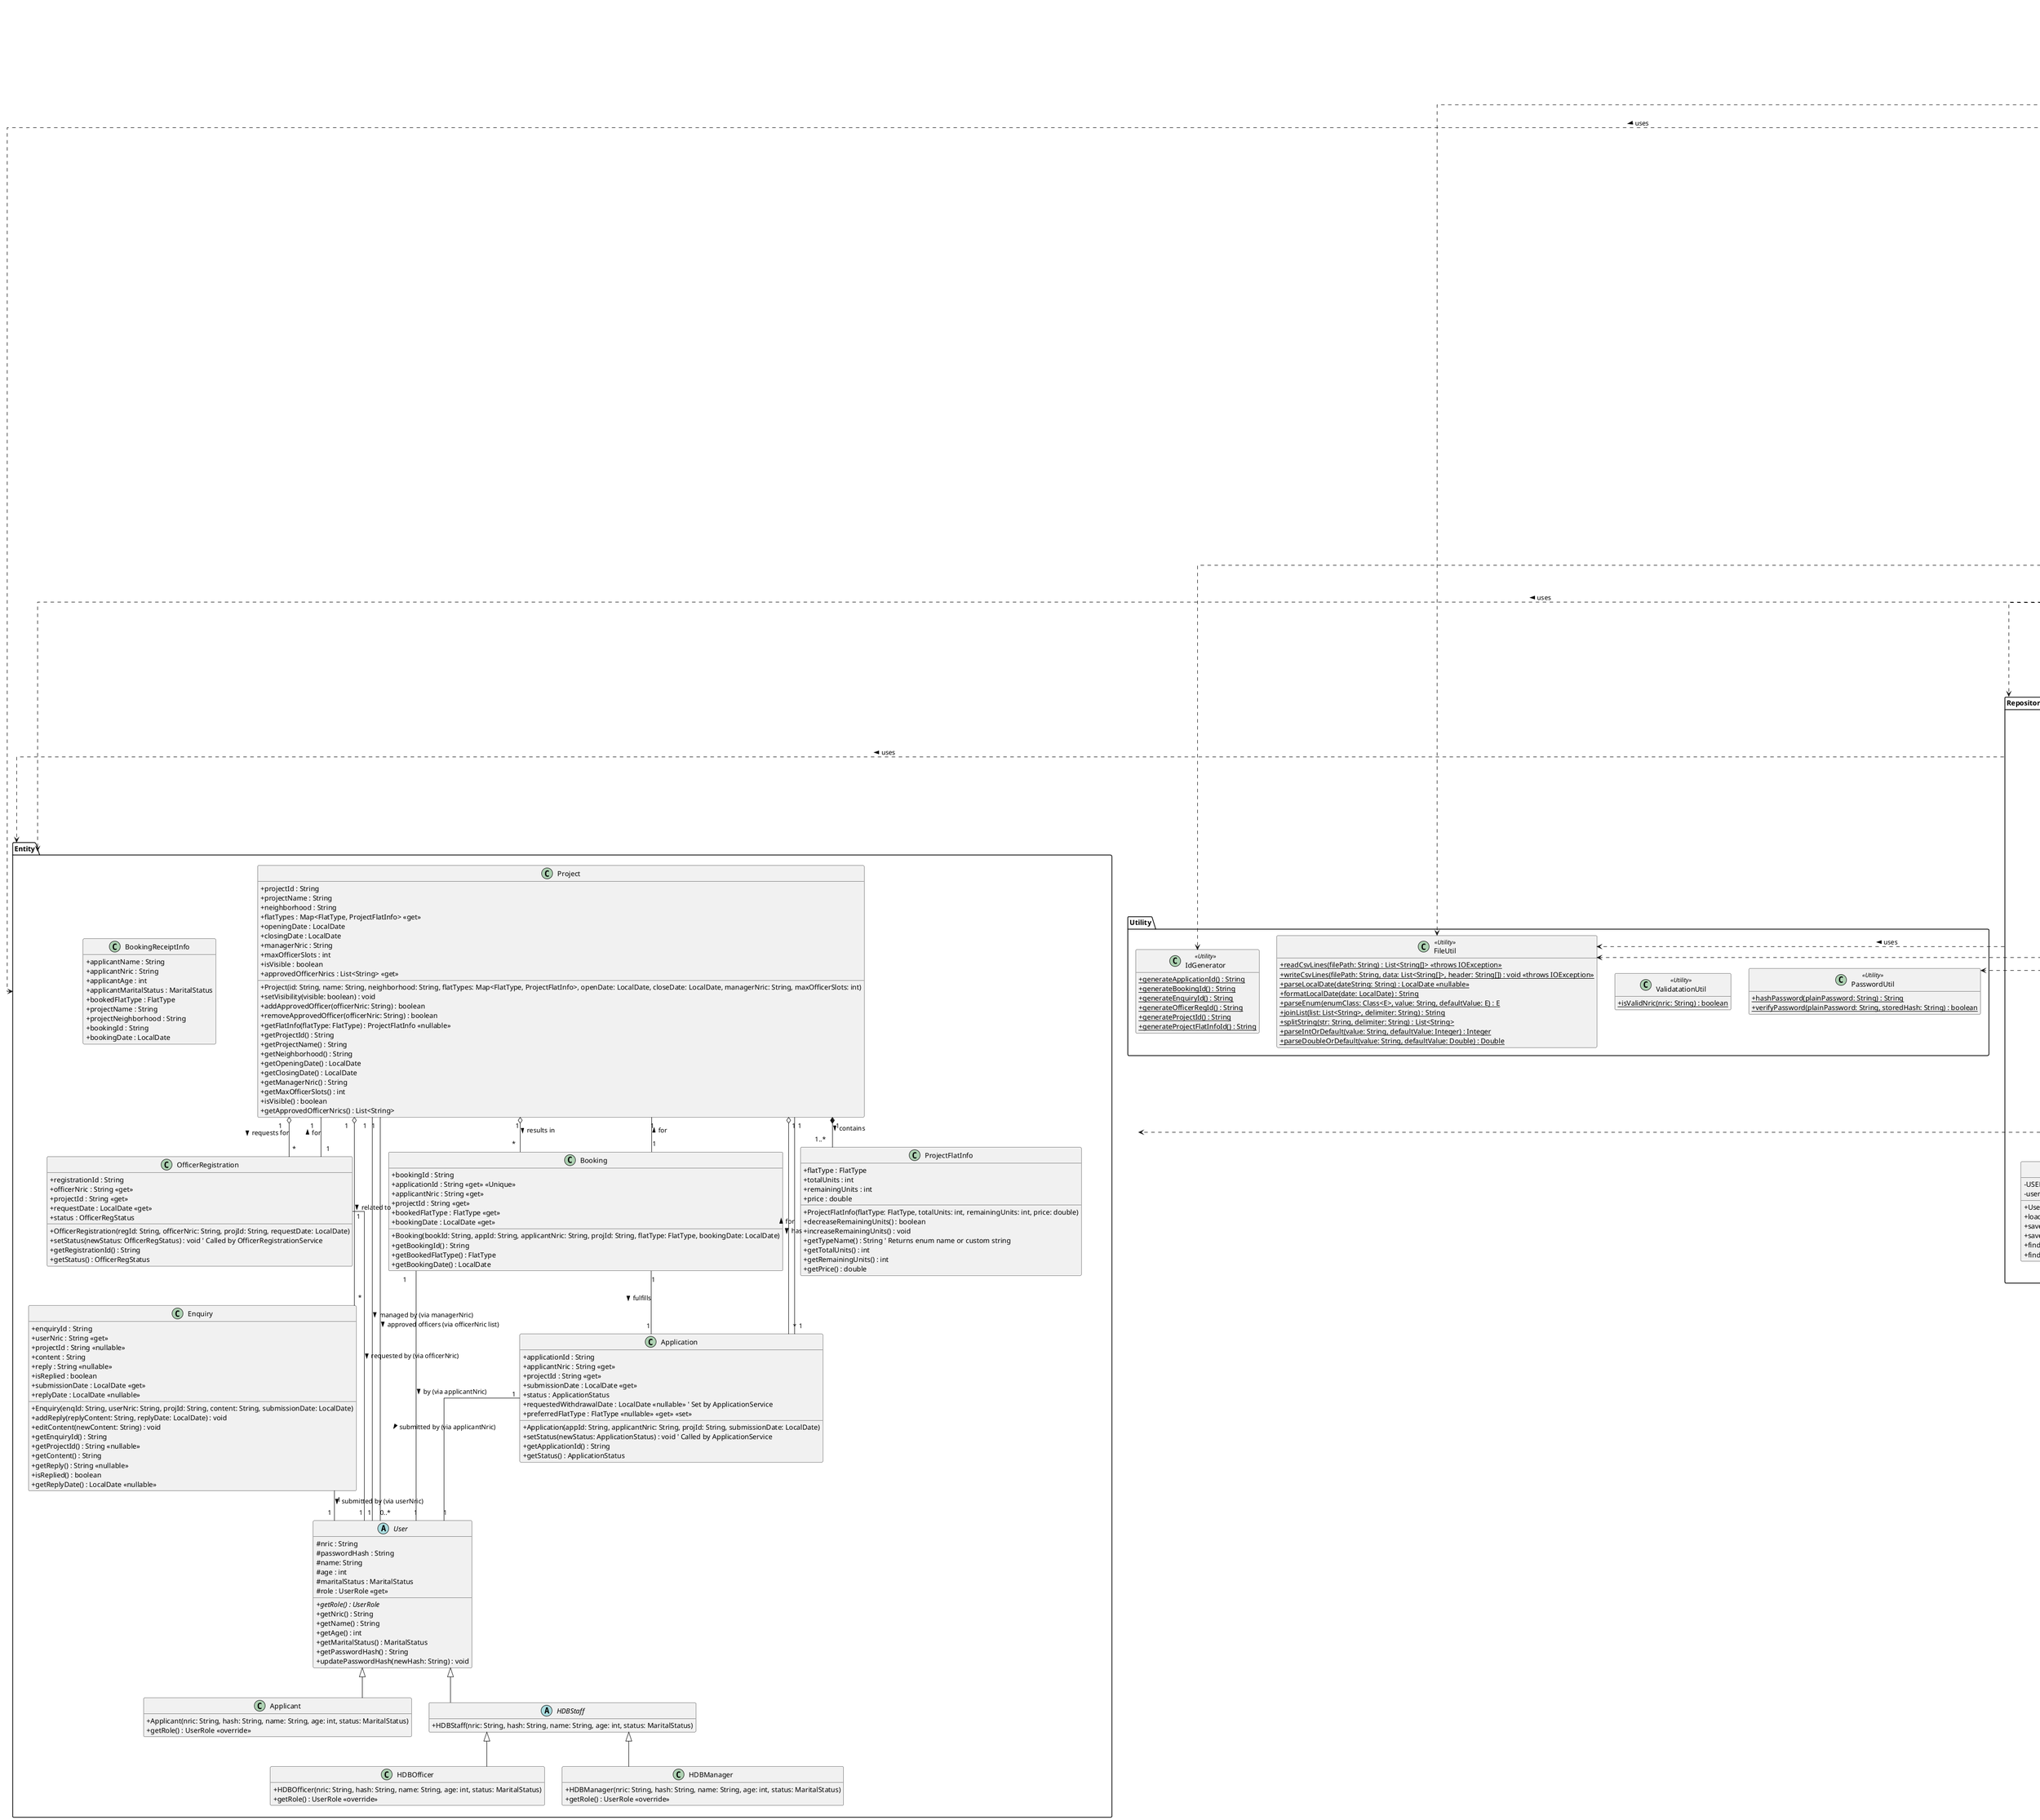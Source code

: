 @startuml

' --- Settings ---
skinparam classAttributeIconSize 0
hide empty members
skinparam packageStyle rect
skinparam linetype ortho

' --- Enums ---
enum ApplicationStatus {
    PENDING
    SUCCESSFUL
    UNSUCCESSFUL
    BOOKED
}
enum MaritalStatus {
    SINGLE
    MARRIED
}
enum OfficerRegStatus {
    PENDING
    APPROVED
    REJECTED
}
enum UserRole {
    APPLICANT
    HDB_OFFICER
    HDB_MANAGER
}
enum FlatType {
    TWO_ROOM
    THREE_ROOM
}

' --- Entity Layer ---
package Entity <<Folder>> {
    abstract class User {
        # nric : String
        # passwordHash : String
        # name: String
        # age : int
        # maritalStatus : MaritalStatus
        # role : UserRole <<get>>
        + {abstract} getRole() : UserRole
        + getNric() : String
        + getName() : String
        + getAge() : int
        + getMaritalStatus() : MaritalStatus
        + getPasswordHash() : String
        + updatePasswordHash(newHash: String) : void
    }

    class Applicant extends User {
        + Applicant(nric: String, hash: String, name: String, age: int, status: MaritalStatus)
        + getRole() : UserRole <<override>>
    }

    abstract class HDBStaff extends User {
         + HDBStaff(nric: String, hash: String, name: String, age: int, status: MaritalStatus)
    }

    class HDBOfficer extends HDBStaff {
        + HDBOfficer(nric: String, hash: String, name: String, age: int, status: MaritalStatus)
        + getRole() : UserRole <<override>>
    }

    class HDBManager extends HDBStaff {
        + HDBManager(nric: String, hash: String, name: String, age: int, status: MaritalStatus)
        + getRole() : UserRole <<override>>
    }

    class ProjectFlatInfo {
        + flatType : FlatType
        + totalUnits : int
        + remainingUnits : int
        + price : double
        + ProjectFlatInfo(flatType: FlatType, totalUnits: int, remainingUnits: int, price: double)
        + decreaseRemainingUnits() : boolean
        + increaseRemainingUnits() : void
        + getTypeName() : String ' Returns enum name or custom string
        + getTotalUnits() : int
        + getRemainingUnits() : int
        + getPrice() : double
    }

    class Project {
        + projectId : String
        + projectName : String
        + neighborhood : String
        + flatTypes : Map<FlatType, ProjectFlatInfo> <<get>>
        + openingDate : LocalDate
        + closingDate : LocalDate
        + managerNric : String
        + maxOfficerSlots : int
        + isVisible : boolean
        + approvedOfficerNrics : List<String> <<get>>
        + Project(id: String, name: String, neighborhood: String, flatTypes: Map<FlatType, ProjectFlatInfo>, openDate: LocalDate, closeDate: LocalDate, managerNric: String, maxOfficerSlots: int)
        + setVisibility(visible: boolean) : void
        + addApprovedOfficer(officerNric: String) : boolean
        + removeApprovedOfficer(officerNric: String) : boolean
        + getFlatInfo(flatType: FlatType) : ProjectFlatInfo <<nullable>>
        + getProjectId() : String
        + getProjectName() : String
        + getNeighborhood() : String
        + getOpeningDate() : LocalDate
        + getClosingDate() : LocalDate
        + getManagerNric() : String
        + getMaxOfficerSlots() : int
        + isVisible() : boolean
        + getApprovedOfficerNrics() : List<String>
    }

    class Application {
        + applicationId : String
        + applicantNric : String <<get>>
        + projectId : String <<get>>
        + submissionDate : LocalDate <<get>>
        + status : ApplicationStatus
        + requestedWithdrawalDate : LocalDate <<nullable>> ' Set by ApplicationService
        + preferredFlatType : FlatType <<nullable>> <<get>> <<set>>
        + Application(appId: String, applicantNric: String, projId: String, submissionDate: LocalDate)
        + setStatus(newStatus: ApplicationStatus) : void ' Called by ApplicationService
        + getApplicationId() : String
        + getStatus() : ApplicationStatus
    }

    class Booking {
        + bookingId : String
        + applicationId : String <<get>> <<Unique>>
        + applicantNric : String <<get>>
        + projectId : String <<get>>
        + bookedFlatType : FlatType <<get>>
        + bookingDate : LocalDate <<get>>
        + Booking(bookId: String, appId: String, applicantNric: String, projId: String, flatType: FlatType, bookingDate: LocalDate)
        + getBookingId() : String
        + getBookedFlatType() : FlatType
        + getBookingDate() : LocalDate
    }

    class BookingReceiptInfo {
        + applicantName : String
        + applicantNric : String
        + applicantAge : int
        + applicantMaritalStatus : MaritalStatus
        + bookedFlatType : FlatType
        + projectName : String
        + projectNeighborhood : String
        + bookingId : String
        + bookingDate : LocalDate
        ' + Add constructor and getters
    }

    class Enquiry {
        + enquiryId : String
        + userNric : String <<get>>
        + projectId : String <<nullable>>
        + content : String
        + reply : String <<nullable>>
        + isReplied : boolean
        + submissionDate : LocalDate <<get>>
        + replyDate : LocalDate <<nullable>>
        + Enquiry(enqId: String, userNric: String, projId: String, content: String, submissionDate: LocalDate)
        + addReply(replyContent: String, replyDate: LocalDate) : void
        + editContent(newContent: String) : void
        + getEnquiryId() : String
        + getProjectId() : String <<nullable>>
        + getContent() : String
        + getReply() : String <<nullable>>
        + isReplied() : boolean
        + getReplyDate() : LocalDate <<nullable>>
    }

     class OfficerRegistration {
        + registrationId : String
        + officerNric : String <<get>>
        + projectId : String <<get>>
        + requestDate : LocalDate <<get>>
        + status : OfficerRegStatus
        + OfficerRegistration(regId: String, officerNric: String, projId: String, requestDate: LocalDate)
        + setStatus(newStatus: OfficerRegStatus) : void ' Called by OfficerRegistrationService
        + getRegistrationId() : String
        + getStatus() : OfficerRegStatus
    }
}

' --- Exception Package ---
package Exception <<Folder>> {
    class ApplicationException extends Exception {
        + ApplicationException(message: String)
    }
    class AuthenticationException extends Exception {
        + AuthenticationException(message: String)
    }
    class BookingException extends Exception {
        + BookingException(message: String)
    }
    class DataAccessException extends RuntimeException {
        + DataAccessException(message: String, cause: Throwable)
    }
    class RegistrationException extends Exception {
        + RegistrationException(message: String)
    }
     class InvalidInputException extends Exception {
        + InvalidInputException(message: String)
    }
}

' --- Repository Package ---
package Repository <<Folder>> {
    interface IRepository<T, ID> <<DIP>> {
        + findById(id : ID) : T <<nullable>>
        + findAll() : Map<ID, T>
        + save(entity : T) : void
        + saveAll(entities: Map<ID, T>) : void
        + loadAll() : Map<ID, T> <<throws DataAccessException>>
        ' + deleteById(id: ID) : void ' Optional
    }

    interface IUserRepository extends IRepository<User, String> {
        ' Add any user-specific query methods here (if needed later)
    }

    interface IProjectRepository extends IRepository<Project, String> {
        ' Add any project-specific query methods here (if needed later)
    }

    interface IApplicationRepository extends IRepository<Application, String> {
        + findByApplicantNric(nric: String) : Application <<nullable>>
        + findByProjectId(projectId: String) : List<Application>
    }

    interface IBookingRepository extends IRepository<Booking, String> {
        + findByApplicantNric(nric: String) : Booking <<nullable>>
        + findByApplicationId(applicationId: String) : Booking <<nullable>>
    }

    interface IEnquiryRepository extends IRepository<Enquiry, String> {
        + findByUserNric(nric: String) : List<Enquiry>
        + findByProjectId(projectId: String) : List<Enquiry>
    }

    interface IOfficerRegistrationRepository extends IRepository<OfficerRegistration, String> {
        + findByOfficerNric(nric: String) : List<OfficerRegistration>
        + findByProjectId(projectId: String) : List<OfficerRegistration>
    }

    class UserRepository implements IUserRepository {
        - USER_FILE_PATH : String <<static>> final
        - users : Map<String, User>
        + UserRepository()
        + loadAll() : Map<String, User> <<throws DataAccessException>>
        + saveAll(users: Map<String, User>) : void
        + save(user: User) : void
        + findById(nric: String) : User <<nullable>>
        + findAll() : Map<String, User>
    }

    class ProjectRepository implements IProjectRepository {
        - PROJECT_FILE_PATH : String <<static>> final
        - FLAT_INFO_FILE_PATH : String <<static>> final
        - projects : Map<String, Project>
        + ProjectRepository()
        + loadAll() : Map<String, Project> <<throws DataAccessException>>
        + saveAll(projects: Map<String, Project>) : void
        + save(project: Project) : void
        + findById(projectId: String) : Project <<nullable>>
        + findAll() : Map<String, Project>
    }

    class ApplicationRepository implements IApplicationRepository {
        - APPLICATION_FILE_PATH : String <<static>> final
        - applications : Map<String, Application>
        + ApplicationRepository()
        + loadAll() : Map<String, Application> <<throws DataAccessException>>
        + saveAll(applications: Map<String, Application>) : void
        + save(application: Application) : void
        + findById(applicationId: String) : Application <<nullable>>
        + findAll() : Map<String, Application>
        + findByApplicantNric(nric: String) : Application <<nullable>>
        + findByProjectId(projectId: String) : List<Application>
    }

    class BookingRepository implements IBookingRepository {
        - BOOKING_FILE_PATH : String <<static>> final
        - bookings : Map<String, Booking>
        + BookingRepository()
        + loadAll() : Map<String, Booking> <<throws DataAccessException>>
        + saveAll(bookings: Map<String, Booking>) : void
        + save(booking: Booking) : void
        + findById(bookingId: String) : Booking <<nullable>>
        + findAll() : Map<String, Booking>
        + findByApplicantNric(nric: String) : Booking <<nullable>>
        + findByApplicationId(applicationId: String) : Booking <<nullable>>
    }

    class EnquiryRepository implements IEnquiryRepository {
        - ENQUIRY_FILE_PATH : String <<static>> final
        - enquiries : Map<String, Enquiry>
        + EnquiryRepository()
        + loadAll() : Map<String, Enquiry> <<throws DataAccessException>>
        + saveAll(enquiries: Map<String, Enquiry>) : void
        + save(enquiry: Enquiry) : void
        + findById(enquiryId: String) : Enquiry <<nullable>>
        + findAll() : Map<String, Enquiry>
        + findByUserNric(nric: String) : List<Enquiry>
        + findByProjectId(projectId: String) : List<Enquiry>
    }

    class OfficerRegistrationRepository implements IOfficerRegistrationRepository {
        - OFFICER_REGISTRATION_FILE_PATH : String <<static>> final
        - registrations : Map<String, OfficerRegistration>
        + OfficerRegistrationRepository()
        + loadAll() : Map<String, OfficerRegistration> <<throws DataAccessException>>
        + saveAll(registrations: Map<String, OfficerRegistration>) : void
        + save(registration: OfficerRegistration) : void
        + findById(registrationId: String) : OfficerRegistration <<nullable>>
        + findAll() : Map<String, OfficerRegistration>
        + findByOfficerNric(nric: String) : List<OfficerRegistration>
        + findByProjectId(projectId: String) : List<OfficerRegistration>
    }
}

' --- Utility Package ---
package Utility <<Folder>> {
    class FileUtil <<Utility>> {
        + {static} readCsvLines(filePath: String) : List<String[]> <<throws IOException>>
        + {static} writeCsvLines(filePath: String, data: List<String[]>, header: String[]) : void <<throws IOException>>
        + {static} parseLocalDate(dateString: String) : LocalDate <<nullable>>
        + {static} formatLocalDate(date: LocalDate) : String
        + {static} parseEnum(enumClass: Class<E>, value: String, defaultValue: E) : E
        + {static} joinList(list: List<String>, delimiter: String) : String
        + {static} splitString(str: String, delimiter: String) : List<String>
        + {static} parseIntOrDefault(value: String, defaultValue: Integer) : Integer
        + {static} parseDoubleOrDefault(value: String, defaultValue: Double) : Double
    }
    class ValidatationUtil <<Utility>> {
        + {static} isValidNric(nric: String) : boolean
        ' Add other necessary static input methods
    }
    class PasswordUtil <<Utility>> {
        + {static} hashPassword(plainPassword: String) : String
        + {static} verifyPassword(plainPassword: String, storedHash: String) : boolean
    }
    class IdGenerator <<Utility>> {
        + {static} generateApplicationId() : String
        + {static} generateBookingId() : String
        + {static} generateEnquiryId() : String
        + {static} generateOfficerRegId() : String
        + {static} generateProjectId() : String
        + {static} generateProjectFlatInfoId() : String
    }
}

' --- Service Layer ---
package Service <<Folder>> {
    interface IAuthenticationService <<ISP>> {
        + login(nric: String, password: String) : User <<throws AuthenticationException>>
        + changePassword(user: User, newPassword: String) : boolean
    }
    class AuthenticationService implements IAuthenticationService {
        - userRepository : IUserRepository
        + AuthenticationService(userRepository: IUserRepository)
        + login(nric: String, password: String) : User <<throws AuthenticationException>>
        + changePassword(user: User, newPassword: String) : boolean
    }

    interface IBookingService <<ISP>> {
         + performBooking(officer: HDBOfficer, applicantNric: String, flatType: FlatType) : Booking <<throws BookingException>>
    }
    class BookingService implements IBookingService {
        - applicationRepo : IApplicationRepository
        - projectRepo : IProjectRepository
        - bookingRepo : IBookingRepository
        - userRepo : IUserRepository
        + BookingService(appRepo: IApplicationRepository, projRepo: IProjectRepository, bookingRepo: IBookingRepository, userRepo: IUserRepository)
        + performBooking(officer: HDBOfficer, applicantNric: String, flatType: FlatType) : Booking <<throws BookingException>>
    }

    interface IReceiptService <<ISP>> {
        + generateBookingReceipt(booking: Booking) : BookingReceiptInfo <<throws DataAccessException>>
    }
    class ReceiptService implements IReceiptService {
         - bookingRepo : IBookingRepository
         - userRepo : IUserRepository
         - projectRepo : IProjectRepository
        + ReceiptService(bookRepo: IBookingRepository, userRepo: IUserRepository, projRepo: IProjectRepository)
        + generateBookingReceipt(booking: Booking) : BookingReceiptInfo <<throws DataAccessException>>
    }

    interface IEligibilityService <<ISP>> {
         + checkApplicationEligibility(applicant: Applicant, project: Project) : boolean
         + checkOfficerRegistrationEligibility(officer: HDBOfficer, project: Project, allRegistrations: Collection<OfficerRegistration>, allApplications: Collection<Application>) : boolean
     }
     class EligibilityService implements IEligibilityService {
         + EligibilityService()
         + checkApplicationEligibility(applicant: Applicant, project: Project) : boolean
         + checkOfficerRegistrationEligibility(officer: HDBOfficer, project: Project, allRegistrations: Collection<OfficerRegistration>, allApplications: Collection<Application>) : boolean
     }

      interface IProjectService <<ISP>> {
        + createProject(manager: HDBManager, name: String, neighborhood: String, flatInfoMap: Map<FlatType, ProjectFlatInfo>, openDate: LocalDate, closeDate: LocalDate, officerSlots: int) : Project <<throws RegistrationException>>;
        + editCoreProjectDetails(manager: HDBManager, projectId: String, name: String, neighborhood: String, openDate: LocalDate, closeDate: LocalDate, officerSlots: int) : boolean;
        + deleteProject(manager: HDBManager, projectId: String) : boolean;
        + toggleVisibility(manager: HDBManager, projectId: String) : boolean;
        + getVisibleProjectsForUser(user: User) : List<Project>;
        + getAllProjects() : List<Project>;
        + getProjectsManagedBy(managerNric: String) : List<Project>;
        + findProjectById(projectId: String) : Project <<nullable>>;
    }

    class ProjectService implements IProjectService {
        - projectRepo : IProjectRepository;
        - userRepo : IUserRepository;
        - eligibilityService : IEligibilityService;
        + ProjectService(projectRepo: IProjectRepository, userRepo: IUserRepository, eligSvc: IEligibilityService);
        + createProject(manager: HDBManager, name: String, neighborhood: String, flatInfoMap: Map<FlatType, ProjectFlatInfo>, openDate: LocalDate, closeDate: LocalDate, officerSlots: int) : Project <<throws RegistrationException>>;
        + editCoreProjectDetails(manager: HDBManager, projectId: String, name: String, neighborhood: String, openDate: LocalDate, closeDate: LocalDate, officerSlots: int) : boolean;
        + deleteProject(manager: HDBManager, projectId: String) : boolean;
        + toggleVisibility(manager: HDBManager, projectId: String) : boolean;
        + getVisibleProjectsForUser(user: User) : List<Project>;
        + getAllProjects() : List<Project>;
        + getProjectsManagedBy(managerNric: String) : List<Project>;
        + findProjectById(projectId: String) : Project <<nullable>>;
    }

    interface IApplicationService <<ISP>> {
        + submitApplication(applicant: Applicant, projectId: String, preferredFlatType: FlatType <<nullable>>) : Application <<throws ApplicationException>>
        + requestWithdrawal(applicant: Applicant) : boolean <<throws ApplicationException>>;
        + reviewApplication(manager: HDBManager, applicationId: String, approve: boolean) : boolean <<throws ApplicationException>>;
        + reviewWithdrawal(manager: HDBManager, applicationId: String, approve: boolean) : boolean <<throws ApplicationException>>;
        + getApplicationForUser(applicantNric: String) : Application <<nullable>>;
        + getApplicationsByProject(projectId: String) : List<Application>;
        + getApplicationsByStatus(status: ApplicationStatus) : List<Application>;
    }
    class ApplicationService implements IApplicationService {
        - applicationRepo : IApplicationRepository;
        - projectRepo : IProjectRepository;
        - eligibilityService : IEligibilityService;
        - userRepo : IUserRepository;
        - bookingRepo : IBookingRepository;
        + ApplicationService(appRepo: IApplicationRepository, projRepo: IProjectRepository, eligSvc: IEligibilityService, userRepo: IUserRepository, bookingRepo: IBookingRepository);
        + submitApplication(applicant: Applicant, projectId: String, preferredFlatType: FlatType <<nullable>>) : Application <<throws ApplicationException>>
        + requestWithdrawal(applicant: Applicant) : boolean <<throws ApplicationException>>;
        + reviewApplication(manager: HDBManager, applicationId: String, approve: boolean) : boolean <<throws ApplicationException>>;
        + reviewWithdrawal(manager: HDBManager, applicationId: String, approve: boolean) : boolean <<throws ApplicationException>>;
        + getApplicationForUser(applicantNric: String) : Application <<nullable>>;
        + getApplicationsByProject(projectId: String) : List<Application>;
        + getApplicationsByStatus(status: ApplicationStatus) : List<Application>;
    }

    interface IOfficerRegistrationService <<ISP>> {
         + requestProjectRegistration(officer: HDBOfficer, projectId: String) : OfficerRegistration <<throws RegistrationException>>;
         + reviewRegistration(manager: HDBManager, registrationId: String, approve: boolean) : boolean <<throws RegistrationException>>;
         + getRegistrationStatus(officer: HDBOfficer, projectId: String) : OfficerRegStatus <<nullable>>;
         + getPendingRegistrations() : List<OfficerRegistration>;
         + getRegistrationsByProject(projectId: String) : List<OfficerRegistration>;
    }
    class OfficerRegistrationService implements IOfficerRegistrationService {
        - registrationRepo : IOfficerRegistrationRepository;
        - projectRepo : IProjectRepository;
        - applicationRepo : IApplicationRepository;
        - eligibilityService : IEligibilityService;
        + OfficerRegistrationService(regRepo: IOfficerRegistrationRepository, projRepo: IProjectRepository, appRepo: IApplicationRepository, eligSvc: IEligibilityService);
        + requestProjectRegistration(officer: HDBOfficer, projectId: String) : OfficerRegistration <<throws RegistrationException>>;
        + reviewRegistration(manager: HDBManager, registrationId: String, approve: boolean) : boolean <<throws RegistrationException>>;
        + getRegistrationStatus(officer: HDBOfficer, projectId: String) : OfficerRegStatus <<nullable>>;
        + getPendingRegistrations() : List<OfficerRegistration>;
        + getRegistrationsByProject(projectId: String) : List<OfficerRegistration>;
    }

    interface IEnquiryService <<ISP>> {
        + createEnquiry(user: User, projectId: String <<nullable>>, content: String) : Enquiry;
        + editEnquiry(enquiryId: String, newContent: String, user: User) : boolean;
        + deleteEnquiry(enquiryId: String, user: User) : boolean;
        + replyToEnquiry(enquiryId: String, replyContent: String, staff: HDBStaff) : boolean;
        + viewMyEnquiries(user: User) : List<Enquiry>;
        + viewAllEnquiries() : List<Enquiry>;
        + viewProjectEnquiries(projectId: String) : List<Enquiry>;
        + findEnquiryById(enquiryId: String) : Enquiry <<nullable>>;
    }
    class EnquiryService implements IEnquiryService {
        - enquiryRepo : IEnquiryRepository;
        + EnquiryService(enquiryRepo: IEnquiryRepository);
        + createEnquiry(user: User, projectId: String <<nullable>>, content: String) : Enquiry;
        + editEnquiry(enquiryId: String, newContent: String, user: User) : boolean;
        + deleteEnquiry(enquiryId: String, user: User) : boolean;
        + replyToEnquiry(enquiryId: String, replyContent: String, staff: HDBStaff) : boolean;
        + viewMyEnquiries(user: User) : List<Enquiry>;
        + viewAllEnquiries() : List<Enquiry>;
        + viewProjectEnquiries(projectId: String) : List<Enquiry>;
        + findEnquiryById(enquiryId: String) : Enquiry <<nullable>>;
    }

     interface IReportService <<ISP>> {
        + generateBookingReport(filters: Map<String, String>) : String;
     }
     class ReportService implements IReportService {
         - applicationRepo : IApplicationRepository;
         - bookingRepo : IBookingRepository;
         - projectRepo : IProjectRepository;
         - userRepo : IUserRepository;
         + ReportService(appRepo: IApplicationRepository, bookRepo: IBookingRepository, projRepo: IProjectRepository, userRepo: IUserRepository);
         + generateBookingReport(filters: Map<String, String>) : String;
     }
}

' --- Controller Layer ---
package Controller <<Folder>> {
    class ControllerContainer {
       + authController : AuthenticationController
       + projectController : ProjectController
       + appController : ApplicationController
       + officerRegController : OfficerRegistrationController
       + bookingController : BookingController
       + receiptController : ReceiptController
       + enquiryController : EnquiryController
       + reportController : ReportController
       + ControllerContainer(auth: AuthenticationController, proj: ProjectController, app: ApplicationController, reg: OfficerRegistrationController, book: BookingController, receipt: ReceiptController, enq: EnquiryController, report: ReportController)
    }

    class AuthenticationController {
        - authService : IAuthenticationService;
        + AuthenticationController(authService: IAuthenticationService);
        + login(nric: String, password: String) : User <<throws AuthenticationException>>
        + changePassword(user: User, newPassword: String) : boolean
    }

    class ProjectController {
        - projectService : IProjectService;
        + ProjectController(projectService: IProjectService);
        + createProject(manager: HDBManager, name: String, neighborhood: String, flatInfoMap: Map<FlatType, ProjectFlatInfo>, openDate: LocalDate, closeDate: LocalDate, officerSlots: int) : Project <<throws RegistrationException, InvalidInputException>>;
        + editProject(manager: HDBManager, projectId: String, name: String, neighborhood: String, openDate: LocalDate, closeDate: LocalDate, officerSlots: int) : boolean <<throws InvalidInputException>>;
        + deleteProject(manager: HDBManager, projectId: String) : boolean;
        + toggleVisibility(manager: HDBManager, projectId: String) : boolean;
        + getVisibleProjects(user: User) : List<Project>;
        + getAllProjects(user: HDBStaff) : List<Project>;
        + getManagedProjects(manager: HDBManager) : List<Project>;
        + findProjectById(projectId: String) : Project <<nullable>>;
    }

    class ApplicationController {
        - applicationService : IApplicationService;
        + ApplicationController(applicationService: IApplicationService);
        + submitApplication(applicant: Applicant, projectId: String, preferredFlatType: FlatType <<nullable>>) : Application <<throws ApplicationException>>
        + requestWithdrawal(applicant: Applicant) : boolean <<throws ApplicationException>>;
        + reviewApplication(manager: HDBManager, applicationId: String, approve: boolean) : boolean <<throws ApplicationException>>;
        + reviewWithdrawal(manager: HDBManager, applicationId: String, approve: boolean) : boolean <<throws ApplicationException>>;
        + getMyApplication(applicant: Applicant) : Application <<nullable>>;
        + getProjectApplications(staff: HDBStaff, projectId: String) : List<Application>;
        + getApplicationsByStatus(staff: HDBStaff, status: ApplicationStatus) : List<Application>;
    }

    class OfficerRegistrationController {
        - registrationService : IOfficerRegistrationService;
        + OfficerRegistrationController(regService: IOfficerRegistrationService);
        + requestRegistration(officer: HDBOfficer, projectId: String) : OfficerRegistration <<throws RegistrationException>>;
        + reviewRegistration(manager: HDBManager, registrationId: String, approve: boolean) : boolean <<throws RegistrationException>>;
        + getMyRegistrationStatus(officer: HDBOfficer, projectId: String) : OfficerRegStatus <<nullable>>;
        + getPendingRegistrations(manager: HDBManager) : List<OfficerRegistration>;
        + getProjectRegistrations(staff: HDBStaff, projectId: String) : List<OfficerRegistration>;
    }

    class BookingController {
         - bookingService : IBookingService;
         + BookingController(bookingService: IBookingService);
         + createBooking(officer: HDBOfficer, applicantNric: String, flatType: FlatType) : Booking <<throws BookingException, InvalidInputException>>;
    }

    class ReceiptController {
        - receiptService : IReceiptService;
        + ReceiptController(receiptService: IReceiptService);
        + getBookingReceiptInfo(officer: HDBOfficer, booking: Booking) : BookingReceiptInfo <<throws DataAccessException>>;
    }

     class EnquiryController {
        - enquiryService : IEnquiryService;
        + EnquiryController(enquiryService: IEnquiryService);
        + createEnquiry(user: User, projectId: String <<nullable>>, content: String) : Enquiry <<throws InvalidInputException>>;
        + editMyEnquiry(user: User, enquiryId: String, newContent: String) : boolean <<throws InvalidInputException>>;
        + deleteMyEnquiry(user: User, enquiryId: String) : boolean;
        + replyToEnquiry(staff: HDBStaff, enquiryId: String, replyContent: String) : boolean <<throws InvalidInputException>>;
        + viewMyEnquiries(user: User) : List<Enquiry>;
        + viewAllEnquiries(staff: HDBStaff) : List<Enquiry>;
        + viewProjectEnquiries(staff: HDBStaff, projectId: String) : List<Enquiry>;
     }

     class ReportController {
         - reportService : IReportService;
         + ReportController(reportService: IReportService);
         + generateBookingReport(manager: HDBManager, filters: Map<String, String>) : String;
     }
}

' --- Views Layer ---
package Views <<Folder>> {
    class MainApp {
        - controllerContainer : ControllerContainer
        - currentUser : User <<nullable>>
        + MainApp(controllers: ControllerContainer)
        + {static} main(args : String[]) : void
        + run() : void
        - showLoginMenu() : void
        - routeToRoleUI(user: User) : void
    }

    abstract class BaseUI {
        # scanner : Scanner
        + BaseUI(scanner: Scanner)
        + displayMessage(message: String) : void
        + promptForInput(prompt: String) : String
        + promptForInt(prompt: String) : int
        + promptForDouble(prompt: String) : double
        + promptForDate(prompt: String) : LocalDate
        + promptForEnum(prompt: String, enumClass: Class<E>) : E
        + promptForConfirmation(prompt: String) : boolean
        # displayError(message: String) : void
        # clearConsole() : void
        # displayHeader(title: String) : void
        # displayList(items: List<T>, formatter: Function<T, String>) : void
        # pause() : void
    }

    class LoginUI extends BaseUI {
        - authController : AuthenticationController
        + LoginUI(authController: AuthenticationController, scanner: Scanner)
        + displayLogin() : User <<nullable>>
    }

    class ApplicantUI extends BaseUI {
        - user : Applicant
        - projectController : ProjectController
        - appController : ApplicationController
        - enquiryController : EnquiryController
        + ApplicantUI(user: Applicant, projCtrl: ProjectController, appCtrl: ApplicationController, enqCtrl: EnquiryController, scanner: Scanner)
        + displayMainMenu() : void
        ' - Methods for View Projects, Submit App, View App Status, Withdraw App, View/Submit/Edit/Delete Enquiries
    }

    class HDBOfficerUI extends BaseUI {
        - user : HDBOfficer
        - projectController : ProjectController
        - appController : ApplicationController
        - officerRegController : OfficerRegistrationController
        - bookingController : BookingController
        - receiptController : ReceiptController
        - enquiryController : EnquiryController
        + HDBOfficerUI(user: HDBOfficer, projCtrl: ProjectController, appCtrl: ApplicationController, offRegCtrl: OfficerRegistrationController, bookCtrl: BookingController, receiptCtrl: ReceiptController, enqCtrl: EnquiryController, scanner: Scanner)
        + displayMainMenu() : void
        ' - Methods for View Projects, Request Reg, View Reg Status, View App Details, Perform Booking, Generate Receipt, View/Reply Enquiries
     }

    class HDBManagerUI extends BaseUI {
        - user : HDBManager
        - projectController : ProjectController
        - appController : ApplicationController
        - officerRegController : OfficerRegistrationController
        - enquiryController : EnquiryController
        - reportController : ReportController
        + HDBManagerUI(user: HDBManager, projCtrl: ProjectController, appCtrl: ApplicationController, offRegCtrl: OfficerRegistrationController, enqCtrl: EnquiryController, reportCtrl: ReportController, scanner: Scanner)
        + displayMainMenu() : void
        ' - Methods for CRUD Projects, Toggle Visibility, Review Apps, Review Withdrawals, Review Regs, View/Reply Enquiries, Generate Reports
     }

    class AccountUIHelper {
        - baseUI : BaseUI
        - authController : AuthenticationController

        + AccountUIHelper(BaseUI baseUI, AuthenticationController authController)
        + handlePasswordChange(User currentUser)
    }

    class ProjectUIHelper {
        - baseUI : BaseUI
        - DATE_FORMATTER : DateTimeFormatter

        + ProjectUIHelper(BaseUI baseUI)
        + selectProjectFromList(List<Project> projects, String listTitle)
        + displayApplicantProjectDetails(Project project)
        + displayStaffProjectDetails(Project project)
        - displayFlatInfoSection(Project project)
    }
}

' --- Relationships ---

' Layer Dependencies (Conceptual)
Views ..> Controller : uses >
Controller ..> Service : uses >
Service ..> Repository : uses > ' (Interface Dependency)
Service ..> Entity : uses >
Controller ..> Entity : uses >
Views ..> Entity : uses >
Repository ..> Entity : uses >

' Composition / Aggregation (Entity Relationships)
Project "1" *-- "1..*" ProjectFlatInfo : contains >
Project "1" o-- "*" Application : has >
Project "1" o-- "*" Booking : results in >
Project "1" o-- "*" Enquiry : related to >
Project "1" o-- "*" OfficerRegistration : requests for >
Project "1" -- "1" User : managed by (via managerNric) >
Project "1" -- "0..*" User : approved officers (via officerNric list) >

Application "1" -- "1" User : submitted by (via applicantNric) >
Application "1" -- "1" Project : for >
Booking "1" -- "1" Application : fulfills >
Booking "1" -- "1" Project : for >
Booking "1" -- "1" User : by (via applicantNric) >
Enquiry "1" -- "1" User : submitted by (via userNric) >
OfficerRegistration "1" -- "1" User : requested by (via officerNric) >
OfficerRegistration "1" -- "1" Project : for >

' Interface Implementation
IUserRepository <|.. UserRepository
IProjectRepository <|.. ProjectRepository
IApplicationRepository <|.. ApplicationRepository
IBookingRepository <|.. BookingRepository
IEnquiryRepository <|.. EnquiryRepository
IOfficerRegistrationRepository <|.. OfficerRegistrationRepository

IAuthenticationService <|.. AuthenticationService
IBookingService <|.. BookingService
IReceiptService <|.. ReceiptService
IEligibilityService <|.. EligibilityService
IProjectService <|.. ProjectService
IApplicationService <|.. ApplicationService
IOfficerRegistrationService <|.. OfficerRegistrationService
IEnquiryService <|.. EnquiryService
IReportService <|.. ReportService

' Key Service Dependencies (Illustrative)
AuthenticationService ..> IUserRepository : uses >
ProjectService ..> IProjectRepository : uses >
ProjectService ..> IUserRepository : uses >
ApplicationService ..> IApplicationRepository : uses >
ApplicationService ..> IProjectRepository : uses >
ApplicationService ..> IUserRepository : uses >
ApplicationService ..> IBookingRepository : uses >
ApplicationService ..> IEligibilityService : uses >
BookingService ..> IApplicationRepository : uses >
BookingService ..> IProjectRepository : uses >
BookingService ..> IBookingRepository : uses >
BookingService ..> IUserRepository : uses >
ReceiptService ..> IBookingRepository : uses >
ReceiptService ..> IUserRepository : uses >
ReceiptService ..> IProjectRepository : uses >
OfficerRegistrationService ..> IOfficerRegistrationRepository : uses >
OfficerRegistrationService ..> IProjectRepository : uses >
OfficerRegistrationService ..> IApplicationRepository : uses >
OfficerRegistrationService ..> IEligibilityService : uses >
EnquiryService ..> IEnquiryRepository : uses >
ReportService ..> IApplicationRepository : uses >
ReportService ..> IBookingRepository : uses >
ReportService ..> IProjectRepository : uses >
ReportService ..> IUserRepository : uses >

' Controller Dependencies
AuthenticationController ..> IAuthenticationService : uses >
ProjectController ..> IProjectService : uses >
ApplicationController ..> IApplicationService : uses >
OfficerRegistrationController ..> IOfficerRegistrationService : uses >
BookingController ..> IBookingService : uses >
ReceiptController ..> IReceiptService : uses >
EnquiryController ..> IEnquiryService : uses >
ReportController ..> IReportService : uses >

' UI Dependencies
MainApp --> ControllerContainer : aggregates >
MainApp --> LoginUI : creates >
MainApp --> ApplicantUI : creates >
MainApp --> HDBOfficerUI : creates >
MainApp --> HDBManagerUI : creates >

LoginUI ..> AuthenticationController : uses >
ApplicantUI ..> ProjectController : uses >
ApplicantUI ..> ApplicationController : uses >
ApplicantUI ..> EnquiryController : uses >
HDBOfficerUI ..> ProjectController : uses >
HDBOfficerUI ..> ApplicationController : uses >
HDBOfficerUI ..> OfficerRegistrationController : uses >
HDBOfficerUI ..> BookingController : uses >
HDBOfficerUI ..> ReceiptController : uses >
HDBOfficerUI ..> EnquiryController : uses >
HDBManagerUI ..> ProjectController : uses >
HDBManagerUI ..> ApplicationController : uses >
HDBManagerUI ..> OfficerRegistrationController : uses >
HDBManagerUI ..> EnquiryController : uses >
HDBManagerUI ..> ReportController : uses >

' Utility Dependencies
Views .> InputUtil : uses >
Views .> FileUtil : uses >
Repository ..> FileUtil : uses >
Service ..> PasswordUtil : uses >
Service ..> IdGenerator : uses >
Service ..> FileUtil : uses >

@enduml